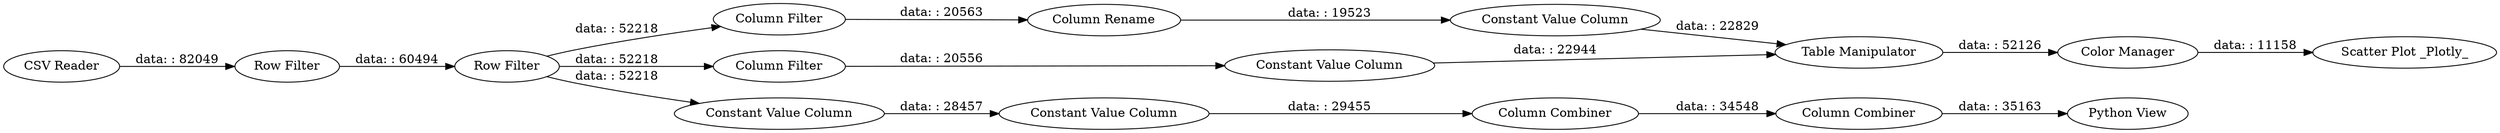digraph {
	"-8134825184530437076_7" [label="Column Filter"]
	"-8134825184530437076_11" [label="Constant Value Column"]
	"-8134825184530437076_9" [label="Column Filter"]
	"-8134825184530437076_4" [label="Scatter Plot _Plotly_"]
	"-8134825184530437076_19" [label="Column Combiner"]
	"-8134825184530437076_8" [label="Column Rename"]
	"-8134825184530437076_12" [label="Table Manipulator"]
	"-8134825184530437076_20" [label="Column Combiner"]
	"-8134825184530437076_18" [label="Constant Value Column"]
	"-8134825184530437076_3" [label="Row Filter"]
	"-8134825184530437076_13" [label="Color Manager"]
	"-8134825184530437076_1" [label="CSV Reader"]
	"-8134825184530437076_23" [label="Python View"]
	"-8134825184530437076_10" [label="Constant Value Column"]
	"-8134825184530437076_2" [label="Row Filter"]
	"-8134825184530437076_17" [label="Constant Value Column"]
	"-8134825184530437076_2" -> "-8134825184530437076_3" [label="data: : 60494"]
	"-8134825184530437076_19" -> "-8134825184530437076_20" [label="data: : 34548"]
	"-8134825184530437076_18" -> "-8134825184530437076_19" [label="data: : 29455"]
	"-8134825184530437076_9" -> "-8134825184530437076_11" [label="data: : 20556"]
	"-8134825184530437076_3" -> "-8134825184530437076_17" [label="data: : 52218"]
	"-8134825184530437076_10" -> "-8134825184530437076_12" [label="data: : 22829"]
	"-8134825184530437076_7" -> "-8134825184530437076_8" [label="data: : 20563"]
	"-8134825184530437076_3" -> "-8134825184530437076_7" [label="data: : 52218"]
	"-8134825184530437076_1" -> "-8134825184530437076_2" [label="data: : 82049"]
	"-8134825184530437076_17" -> "-8134825184530437076_18" [label="data: : 28457"]
	"-8134825184530437076_11" -> "-8134825184530437076_12" [label="data: : 22944"]
	"-8134825184530437076_3" -> "-8134825184530437076_9" [label="data: : 52218"]
	"-8134825184530437076_13" -> "-8134825184530437076_4" [label="data: : 11158"]
	"-8134825184530437076_8" -> "-8134825184530437076_10" [label="data: : 19523"]
	"-8134825184530437076_20" -> "-8134825184530437076_23" [label="data: : 35163"]
	"-8134825184530437076_12" -> "-8134825184530437076_13" [label="data: : 52126"]
	rankdir=LR
}
